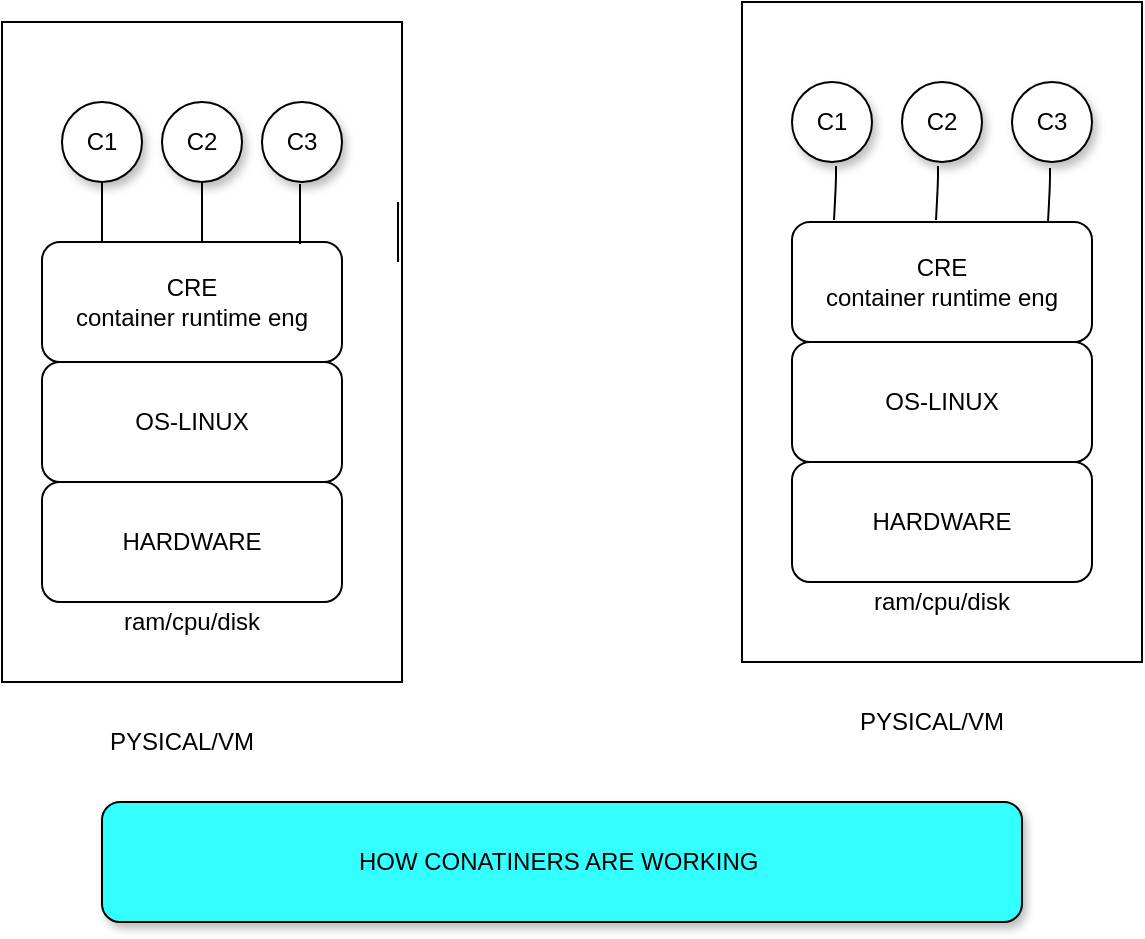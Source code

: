 <mxfile version="14.8.4" type="github">
  <diagram id="HtfMQ21eyOwIIM0vAETD" name="Page-1">
    <mxGraphModel dx="1108" dy="482" grid="1" gridSize="10" guides="1" tooltips="1" connect="1" arrows="1" fold="1" page="1" pageScale="1" pageWidth="850" pageHeight="1100" math="0" shadow="0">
      <root>
        <mxCell id="0" />
        <mxCell id="1" parent="0" />
        <mxCell id="ZijA6RGndv8DP7nYV_-a-1" value="" style="rounded=0;whiteSpace=wrap;html=1;" vertex="1" parent="1">
          <mxGeometry x="70" y="50" width="200" height="330" as="geometry" />
        </mxCell>
        <mxCell id="ZijA6RGndv8DP7nYV_-a-2" value="HARDWARE" style="rounded=1;whiteSpace=wrap;html=1;" vertex="1" parent="1">
          <mxGeometry x="90" y="280" width="150" height="60" as="geometry" />
        </mxCell>
        <mxCell id="ZijA6RGndv8DP7nYV_-a-3" value="ram/cpu/disk" style="text;html=1;strokeColor=none;fillColor=none;align=center;verticalAlign=middle;whiteSpace=wrap;rounded=0;" vertex="1" parent="1">
          <mxGeometry x="120" y="340" width="90" height="20" as="geometry" />
        </mxCell>
        <mxCell id="ZijA6RGndv8DP7nYV_-a-5" value="OS-LINUX" style="rounded=1;whiteSpace=wrap;html=1;" vertex="1" parent="1">
          <mxGeometry x="90" y="220" width="150" height="60" as="geometry" />
        </mxCell>
        <mxCell id="ZijA6RGndv8DP7nYV_-a-6" value="CRE&lt;br&gt;container runtime eng" style="rounded=1;whiteSpace=wrap;html=1;" vertex="1" parent="1">
          <mxGeometry x="90" y="160" width="150" height="60" as="geometry" />
        </mxCell>
        <mxCell id="ZijA6RGndv8DP7nYV_-a-9" value="C1" style="ellipse;whiteSpace=wrap;html=1;aspect=fixed;fillColor=#FFFFFF;shadow=1;" vertex="1" parent="1">
          <mxGeometry x="100" y="90" width="40" height="40" as="geometry" />
        </mxCell>
        <mxCell id="ZijA6RGndv8DP7nYV_-a-10" value="C2" style="ellipse;whiteSpace=wrap;html=1;aspect=fixed;shadow=1;" vertex="1" parent="1">
          <mxGeometry x="150" y="90" width="40" height="40" as="geometry" />
        </mxCell>
        <mxCell id="ZijA6RGndv8DP7nYV_-a-11" value="C3" style="ellipse;whiteSpace=wrap;html=1;aspect=fixed;shadow=1;" vertex="1" parent="1">
          <mxGeometry x="200" y="90" width="40" height="40" as="geometry" />
        </mxCell>
        <mxCell id="ZijA6RGndv8DP7nYV_-a-13" value="" style="endArrow=none;html=1;entryX=0.5;entryY=1;entryDx=0;entryDy=0;" edge="1" parent="1" target="ZijA6RGndv8DP7nYV_-a-9">
          <mxGeometry width="50" height="50" relative="1" as="geometry">
            <mxPoint x="120" y="160" as="sourcePoint" />
            <mxPoint x="140" y="140" as="targetPoint" />
          </mxGeometry>
        </mxCell>
        <mxCell id="ZijA6RGndv8DP7nYV_-a-15" value="" style="endArrow=none;html=1;entryX=0.5;entryY=1;entryDx=0;entryDy=0;" edge="1" parent="1" target="ZijA6RGndv8DP7nYV_-a-10">
          <mxGeometry width="50" height="50" relative="1" as="geometry">
            <mxPoint x="170" y="160" as="sourcePoint" />
            <mxPoint x="168" y="140" as="targetPoint" />
          </mxGeometry>
        </mxCell>
        <mxCell id="ZijA6RGndv8DP7nYV_-a-18" value="" style="endArrow=none;html=1;entryX=0.5;entryY=1;entryDx=0;entryDy=0;" edge="1" parent="1">
          <mxGeometry width="50" height="50" relative="1" as="geometry">
            <mxPoint x="219" y="161" as="sourcePoint" />
            <mxPoint x="219" y="131" as="targetPoint" />
          </mxGeometry>
        </mxCell>
        <mxCell id="ZijA6RGndv8DP7nYV_-a-19" value="PYSICAL/VM" style="text;html=1;strokeColor=none;fillColor=none;align=center;verticalAlign=middle;whiteSpace=wrap;rounded=0;" vertex="1" parent="1">
          <mxGeometry x="80" y="400" width="160" height="20" as="geometry" />
        </mxCell>
        <mxCell id="ZijA6RGndv8DP7nYV_-a-20" value="" style="rounded=0;whiteSpace=wrap;html=1;" vertex="1" parent="1">
          <mxGeometry x="440" y="40" width="200" height="330" as="geometry" />
        </mxCell>
        <mxCell id="ZijA6RGndv8DP7nYV_-a-21" value="HARDWARE" style="rounded=1;whiteSpace=wrap;html=1;" vertex="1" parent="1">
          <mxGeometry x="465" y="270" width="150" height="60" as="geometry" />
        </mxCell>
        <mxCell id="ZijA6RGndv8DP7nYV_-a-22" value="OS-LINUX" style="rounded=1;whiteSpace=wrap;html=1;" vertex="1" parent="1">
          <mxGeometry x="465" y="210" width="150" height="60" as="geometry" />
        </mxCell>
        <mxCell id="ZijA6RGndv8DP7nYV_-a-23" value="CRE&lt;br&gt;container runtime eng" style="rounded=1;whiteSpace=wrap;html=1;" vertex="1" parent="1">
          <mxGeometry x="465" y="150" width="150" height="60" as="geometry" />
        </mxCell>
        <mxCell id="ZijA6RGndv8DP7nYV_-a-24" value="C1" style="ellipse;whiteSpace=wrap;html=1;aspect=fixed;shadow=1;" vertex="1" parent="1">
          <mxGeometry x="465" y="80" width="40" height="40" as="geometry" />
        </mxCell>
        <mxCell id="ZijA6RGndv8DP7nYV_-a-25" value="C2" style="ellipse;whiteSpace=wrap;html=1;aspect=fixed;shadow=1;" vertex="1" parent="1">
          <mxGeometry x="520" y="80" width="40" height="40" as="geometry" />
        </mxCell>
        <mxCell id="ZijA6RGndv8DP7nYV_-a-26" value="C3" style="ellipse;whiteSpace=wrap;html=1;aspect=fixed;shadow=1;" vertex="1" parent="1">
          <mxGeometry x="575" y="80" width="40" height="40" as="geometry" />
        </mxCell>
        <mxCell id="ZijA6RGndv8DP7nYV_-a-27" value="" style="endArrow=none;html=1;entryX=0.5;entryY=1;entryDx=0;entryDy=0;" edge="1" parent="1">
          <mxGeometry width="50" height="50" relative="1" as="geometry">
            <mxPoint x="268" y="170" as="sourcePoint" />
            <mxPoint x="268" y="140" as="targetPoint" />
          </mxGeometry>
        </mxCell>
        <mxCell id="ZijA6RGndv8DP7nYV_-a-28" value="ram/cpu/disk" style="text;html=1;strokeColor=none;fillColor=none;align=center;verticalAlign=middle;whiteSpace=wrap;rounded=0;" vertex="1" parent="1">
          <mxGeometry x="495" y="330" width="90" height="20" as="geometry" />
        </mxCell>
        <mxCell id="ZijA6RGndv8DP7nYV_-a-29" value="PYSICAL/VM" style="text;html=1;strokeColor=none;fillColor=none;align=center;verticalAlign=middle;whiteSpace=wrap;rounded=0;" vertex="1" parent="1">
          <mxGeometry x="455" y="390" width="160" height="20" as="geometry" />
        </mxCell>
        <mxCell id="ZijA6RGndv8DP7nYV_-a-32" value="" style="endArrow=none;html=1;entryX=0.775;entryY=1.05;entryDx=0;entryDy=0;entryPerimeter=0;exitX=0.2;exitY=-0.017;exitDx=0;exitDy=0;exitPerimeter=0;" edge="1" parent="1">
          <mxGeometry width="50" height="50" relative="1" as="geometry">
            <mxPoint x="486" y="148.98" as="sourcePoint" />
            <mxPoint x="487" y="122" as="targetPoint" />
            <Array as="points">
              <mxPoint x="487" y="130" />
            </Array>
          </mxGeometry>
        </mxCell>
        <mxCell id="ZijA6RGndv8DP7nYV_-a-34" value="" style="endArrow=none;html=1;entryX=0.775;entryY=1.05;entryDx=0;entryDy=0;entryPerimeter=0;exitX=0.2;exitY=-0.017;exitDx=0;exitDy=0;exitPerimeter=0;" edge="1" parent="1">
          <mxGeometry width="50" height="50" relative="1" as="geometry">
            <mxPoint x="537" y="148.98" as="sourcePoint" />
            <mxPoint x="538" y="122" as="targetPoint" />
            <Array as="points">
              <mxPoint x="538" y="130" />
            </Array>
          </mxGeometry>
        </mxCell>
        <mxCell id="ZijA6RGndv8DP7nYV_-a-35" value="" style="endArrow=none;html=1;entryX=0.775;entryY=1.05;entryDx=0;entryDy=0;entryPerimeter=0;exitX=0.2;exitY=-0.017;exitDx=0;exitDy=0;exitPerimeter=0;" edge="1" parent="1">
          <mxGeometry width="50" height="50" relative="1" as="geometry">
            <mxPoint x="593" y="149.98" as="sourcePoint" />
            <mxPoint x="594" y="123" as="targetPoint" />
            <Array as="points">
              <mxPoint x="594" y="131" />
            </Array>
          </mxGeometry>
        </mxCell>
        <mxCell id="ZijA6RGndv8DP7nYV_-a-36" value="HOW CONATINERS ARE WORKING&amp;nbsp;" style="rounded=1;whiteSpace=wrap;html=1;shadow=1;fillColor=#33FFFF;" vertex="1" parent="1">
          <mxGeometry x="120" y="440" width="460" height="60" as="geometry" />
        </mxCell>
      </root>
    </mxGraphModel>
  </diagram>
</mxfile>
